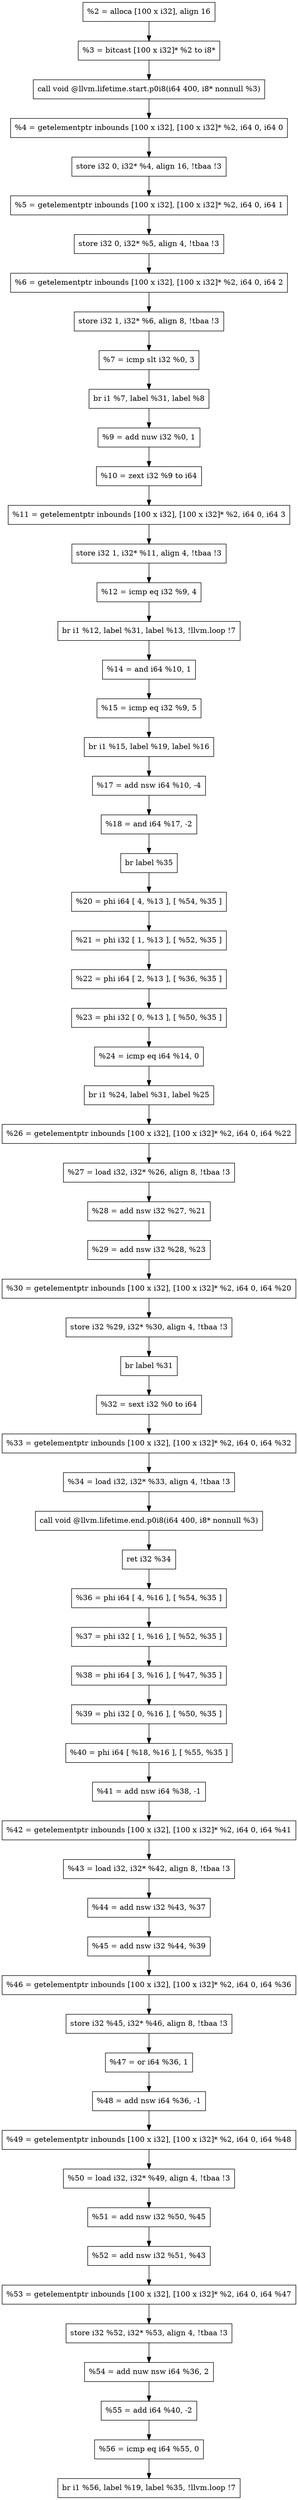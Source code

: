 digraph "DFG for'_Z6fibfibi' function" {
 Node0x55ad3df2a950[shape=record, label="  %2 = alloca [100 x i32], align 16"];
 Node0x55ad3df2aa30[shape=record, label="  %3 = bitcast [100 x i32]* %2 to i8*"];
 Node0x55ad3df2ab50[shape=record, label="  call void @llvm.lifetime.start.p0i8(i64 400, i8* nonnull %3)"];
 Node0x55ad3df2ac50[shape=record, label="  %4 = getelementptr inbounds [100 x i32], [100 x i32]* %2, i64 0, i64 0"];
 Node0x55ad3df2ad20[shape=record, label="  store i32 0, i32* %4, align 16, !tbaa !3"];
 Node0x55ad3df2ae10[shape=record, label="  %5 = getelementptr inbounds [100 x i32], [100 x i32]* %2, i64 0, i64 1"];
 Node0x55ad3df2af00[shape=record, label="  store i32 0, i32* %5, align 4, !tbaa !3"];
 Node0x55ad3df2b000[shape=record, label="  %6 = getelementptr inbounds [100 x i32], [100 x i32]* %2, i64 0, i64 2"];
 Node0x55ad3df2b100[shape=record, label="  store i32 1, i32* %6, align 8, !tbaa !3"];
 Node0x55ad3df2b200[shape=record, label="  %7 = icmp slt i32 %0, 3"];
 Node0x55ad3df2b300[shape=record, label="  br i1 %7, label %31, label %8"];
 Node0x55ad3df2b400[shape=record, label="  %9 = add nuw i32 %0, 1"];
 Node0x55ad3df2b500[shape=record, label="  %10 = zext i32 %9 to i64"];
 Node0x55ad3df2b600[shape=record, label="  %11 = getelementptr inbounds [100 x i32], [100 x i32]* %2, i64 0, i64 3"];
 Node0x55ad3df2b700[shape=record, label="  store i32 1, i32* %11, align 4, !tbaa !3"];
 Node0x55ad3df2b800[shape=record, label="  %12 = icmp eq i32 %9, 4"];
 Node0x55ad3df2b900[shape=record, label="  br i1 %12, label %31, label %13, !llvm.loop !7"];
 Node0x55ad3df2ba00[shape=record, label="  %14 = and i64 %10, 1"];
 Node0x55ad3df2bb00[shape=record, label="  %15 = icmp eq i32 %9, 5"];
 Node0x55ad3df2bc00[shape=record, label="  br i1 %15, label %19, label %16"];
 Node0x55ad3df2bd00[shape=record, label="  %17 = add nsw i64 %10, -4"];
 Node0x55ad3df2be00[shape=record, label="  %18 = and i64 %17, -2"];
 Node0x55ad3df2bf00[shape=record, label="  br label %35"];
 Node0x55ad3df2c000[shape=record, label="  %20 = phi i64 [ 4, %13 ], [ %54, %35 ]"];
 Node0x55ad3df2c100[shape=record, label="  %21 = phi i32 [ 1, %13 ], [ %52, %35 ]"];
 Node0x55ad3df2c200[shape=record, label="  %22 = phi i64 [ 2, %13 ], [ %36, %35 ]"];
 Node0x55ad3df2c300[shape=record, label="  %23 = phi i32 [ 0, %13 ], [ %50, %35 ]"];
 Node0x55ad3df2c400[shape=record, label="  %24 = icmp eq i64 %14, 0"];
 Node0x55ad3df2c500[shape=record, label="  br i1 %24, label %31, label %25"];
 Node0x55ad3df2c600[shape=record, label="  %26 = getelementptr inbounds [100 x i32], [100 x i32]* %2, i64 0, i64 %22"];
 Node0x55ad3df2c700[shape=record, label="  %27 = load i32, i32* %26, align 8, !tbaa !3"];
 Node0x55ad3df2c800[shape=record, label="  %28 = add nsw i32 %27, %21"];
 Node0x55ad3df2c900[shape=record, label="  %29 = add nsw i32 %28, %23"];
 Node0x55ad3df2ca00[shape=record, label="  %30 = getelementptr inbounds [100 x i32], [100 x i32]* %2, i64 0, i64 %20"];
 Node0x55ad3df2cb00[shape=record, label="  store i32 %29, i32* %30, align 4, !tbaa !3"];
 Node0x55ad3df2cc00[shape=record, label="  br label %31"];
 Node0x55ad3df2cd00[shape=record, label="  %32 = sext i32 %0 to i64"];
 Node0x55ad3df2ce00[shape=record, label="  %33 = getelementptr inbounds [100 x i32], [100 x i32]* %2, i64 0, i64 %32"];
 Node0x55ad3df2cf00[shape=record, label="  %34 = load i32, i32* %33, align 4, !tbaa !3"];
 Node0x55ad3df2d000[shape=record, label="  call void @llvm.lifetime.end.p0i8(i64 400, i8* nonnull %3)"];
 Node0x55ad3df2d100[shape=record, label="  ret i32 %34"];
 Node0x55ad3df2d200[shape=record, label="  %36 = phi i64 [ 4, %16 ], [ %54, %35 ]"];
 Node0x55ad3df2d300[shape=record, label="  %37 = phi i32 [ 1, %16 ], [ %52, %35 ]"];
 Node0x55ad3df2d400[shape=record, label="  %38 = phi i64 [ 3, %16 ], [ %47, %35 ]"];
 Node0x55ad3df2d500[shape=record, label="  %39 = phi i32 [ 0, %16 ], [ %50, %35 ]"];
 Node0x55ad3df2d600[shape=record, label="  %40 = phi i64 [ %18, %16 ], [ %55, %35 ]"];
 Node0x55ad3df2d700[shape=record, label="  %41 = add nsw i64 %38, -1"];
 Node0x55ad3df2d800[shape=record, label="  %42 = getelementptr inbounds [100 x i32], [100 x i32]* %2, i64 0, i64 %41"];
 Node0x55ad3df2d900[shape=record, label="  %43 = load i32, i32* %42, align 8, !tbaa !3"];
 Node0x55ad3df2da00[shape=record, label="  %44 = add nsw i32 %43, %37"];
 Node0x55ad3df2db00[shape=record, label="  %45 = add nsw i32 %44, %39"];
 Node0x55ad3df2dc00[shape=record, label="  %46 = getelementptr inbounds [100 x i32], [100 x i32]* %2, i64 0, i64 %36"];
 Node0x55ad3df2dd00[shape=record, label="  store i32 %45, i32* %46, align 8, !tbaa !3"];
 Node0x55ad3df2de00[shape=record, label="  %47 = or i64 %36, 1"];
 Node0x55ad3df2df00[shape=record, label="  %48 = add nsw i64 %36, -1"];
 Node0x55ad3df2e000[shape=record, label="  %49 = getelementptr inbounds [100 x i32], [100 x i32]* %2, i64 0, i64 %48"];
 Node0x55ad3df2e100[shape=record, label="  %50 = load i32, i32* %49, align 4, !tbaa !3"];
 Node0x55ad3df2e200[shape=record, label="  %51 = add nsw i32 %50, %45"];
 Node0x55ad3df2e300[shape=record, label="  %52 = add nsw i32 %51, %43"];
 Node0x55ad3df2e400[shape=record, label="  %53 = getelementptr inbounds [100 x i32], [100 x i32]* %2, i64 0, i64 %47"];
 Node0x55ad3df2e500[shape=record, label="  store i32 %52, i32* %53, align 4, !tbaa !3"];
 Node0x55ad3df2e600[shape=record, label="  %54 = add nuw nsw i64 %36, 2"];
 Node0x55ad3df2e700[shape=record, label="  %55 = add i64 %40, -2"];
 Node0x55ad3df2e800[shape=record, label="  %56 = icmp eq i64 %55, 0"];
 Node0x55ad3df2e900[shape=record, label="  br i1 %56, label %19, label %35, !llvm.loop !7"];
 Node0x55ad3df2a950 -> Node0x55ad3df2aa30
 Node0x55ad3df2aa30 -> Node0x55ad3df2ab50
 Node0x55ad3df2ab50 -> Node0x55ad3df2ac50
 Node0x55ad3df2ac50 -> Node0x55ad3df2ad20
 Node0x55ad3df2ad20 -> Node0x55ad3df2ae10
 Node0x55ad3df2ae10 -> Node0x55ad3df2af00
 Node0x55ad3df2af00 -> Node0x55ad3df2b000
 Node0x55ad3df2b000 -> Node0x55ad3df2b100
 Node0x55ad3df2b100 -> Node0x55ad3df2b200
 Node0x55ad3df2b200 -> Node0x55ad3df2b300
 Node0x55ad3df2b300 -> Node0x55ad3df2b400
 Node0x55ad3df2b400 -> Node0x55ad3df2b500
 Node0x55ad3df2b500 -> Node0x55ad3df2b600
 Node0x55ad3df2b600 -> Node0x55ad3df2b700
 Node0x55ad3df2b700 -> Node0x55ad3df2b800
 Node0x55ad3df2b800 -> Node0x55ad3df2b900
 Node0x55ad3df2b900 -> Node0x55ad3df2ba00
 Node0x55ad3df2ba00 -> Node0x55ad3df2bb00
 Node0x55ad3df2bb00 -> Node0x55ad3df2bc00
 Node0x55ad3df2bc00 -> Node0x55ad3df2bd00
 Node0x55ad3df2bd00 -> Node0x55ad3df2be00
 Node0x55ad3df2be00 -> Node0x55ad3df2bf00
 Node0x55ad3df2bf00 -> Node0x55ad3df2c000
 Node0x55ad3df2c000 -> Node0x55ad3df2c100
 Node0x55ad3df2c100 -> Node0x55ad3df2c200
 Node0x55ad3df2c200 -> Node0x55ad3df2c300
 Node0x55ad3df2c300 -> Node0x55ad3df2c400
 Node0x55ad3df2c400 -> Node0x55ad3df2c500
 Node0x55ad3df2c500 -> Node0x55ad3df2c600
 Node0x55ad3df2c600 -> Node0x55ad3df2c700
 Node0x55ad3df2c700 -> Node0x55ad3df2c800
 Node0x55ad3df2c800 -> Node0x55ad3df2c900
 Node0x55ad3df2c900 -> Node0x55ad3df2ca00
 Node0x55ad3df2ca00 -> Node0x55ad3df2cb00
 Node0x55ad3df2cb00 -> Node0x55ad3df2cc00
 Node0x55ad3df2cc00 -> Node0x55ad3df2cd00
 Node0x55ad3df2cd00 -> Node0x55ad3df2ce00
 Node0x55ad3df2ce00 -> Node0x55ad3df2cf00
 Node0x55ad3df2cf00 -> Node0x55ad3df2d000
 Node0x55ad3df2d000 -> Node0x55ad3df2d100
 Node0x55ad3df2d100 -> Node0x55ad3df2d200
 Node0x55ad3df2d200 -> Node0x55ad3df2d300
 Node0x55ad3df2d300 -> Node0x55ad3df2d400
 Node0x55ad3df2d400 -> Node0x55ad3df2d500
 Node0x55ad3df2d500 -> Node0x55ad3df2d600
 Node0x55ad3df2d600 -> Node0x55ad3df2d700
 Node0x55ad3df2d700 -> Node0x55ad3df2d800
 Node0x55ad3df2d800 -> Node0x55ad3df2d900
 Node0x55ad3df2d900 -> Node0x55ad3df2da00
 Node0x55ad3df2da00 -> Node0x55ad3df2db00
 Node0x55ad3df2db00 -> Node0x55ad3df2dc00
 Node0x55ad3df2dc00 -> Node0x55ad3df2dd00
 Node0x55ad3df2dd00 -> Node0x55ad3df2de00
 Node0x55ad3df2de00 -> Node0x55ad3df2df00
 Node0x55ad3df2df00 -> Node0x55ad3df2e000
 Node0x55ad3df2e000 -> Node0x55ad3df2e100
 Node0x55ad3df2e100 -> Node0x55ad3df2e200
 Node0x55ad3df2e200 -> Node0x55ad3df2e300
 Node0x55ad3df2e300 -> Node0x55ad3df2e400
 Node0x55ad3df2e400 -> Node0x55ad3df2e500
 Node0x55ad3df2e500 -> Node0x55ad3df2e600
 Node0x55ad3df2e600 -> Node0x55ad3df2e700
 Node0x55ad3df2e700 -> Node0x55ad3df2e800
 Node0x55ad3df2e800 -> Node0x55ad3df2e900
}